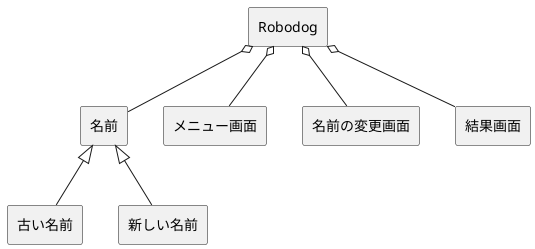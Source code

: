 @startuml RoboDogドメインモデル図
skinparam componentStyle rectangle
' RoboDog
[Robodog] o-- [名前]
[Robodog] o-- [メニュー画面]
[Robodog] o-- [名前の変更画面]
[Robodog] o-- [結果画面]

[名前] <|-- [古い名前]
[名前] <|-- [新しい名前]

@enduml

